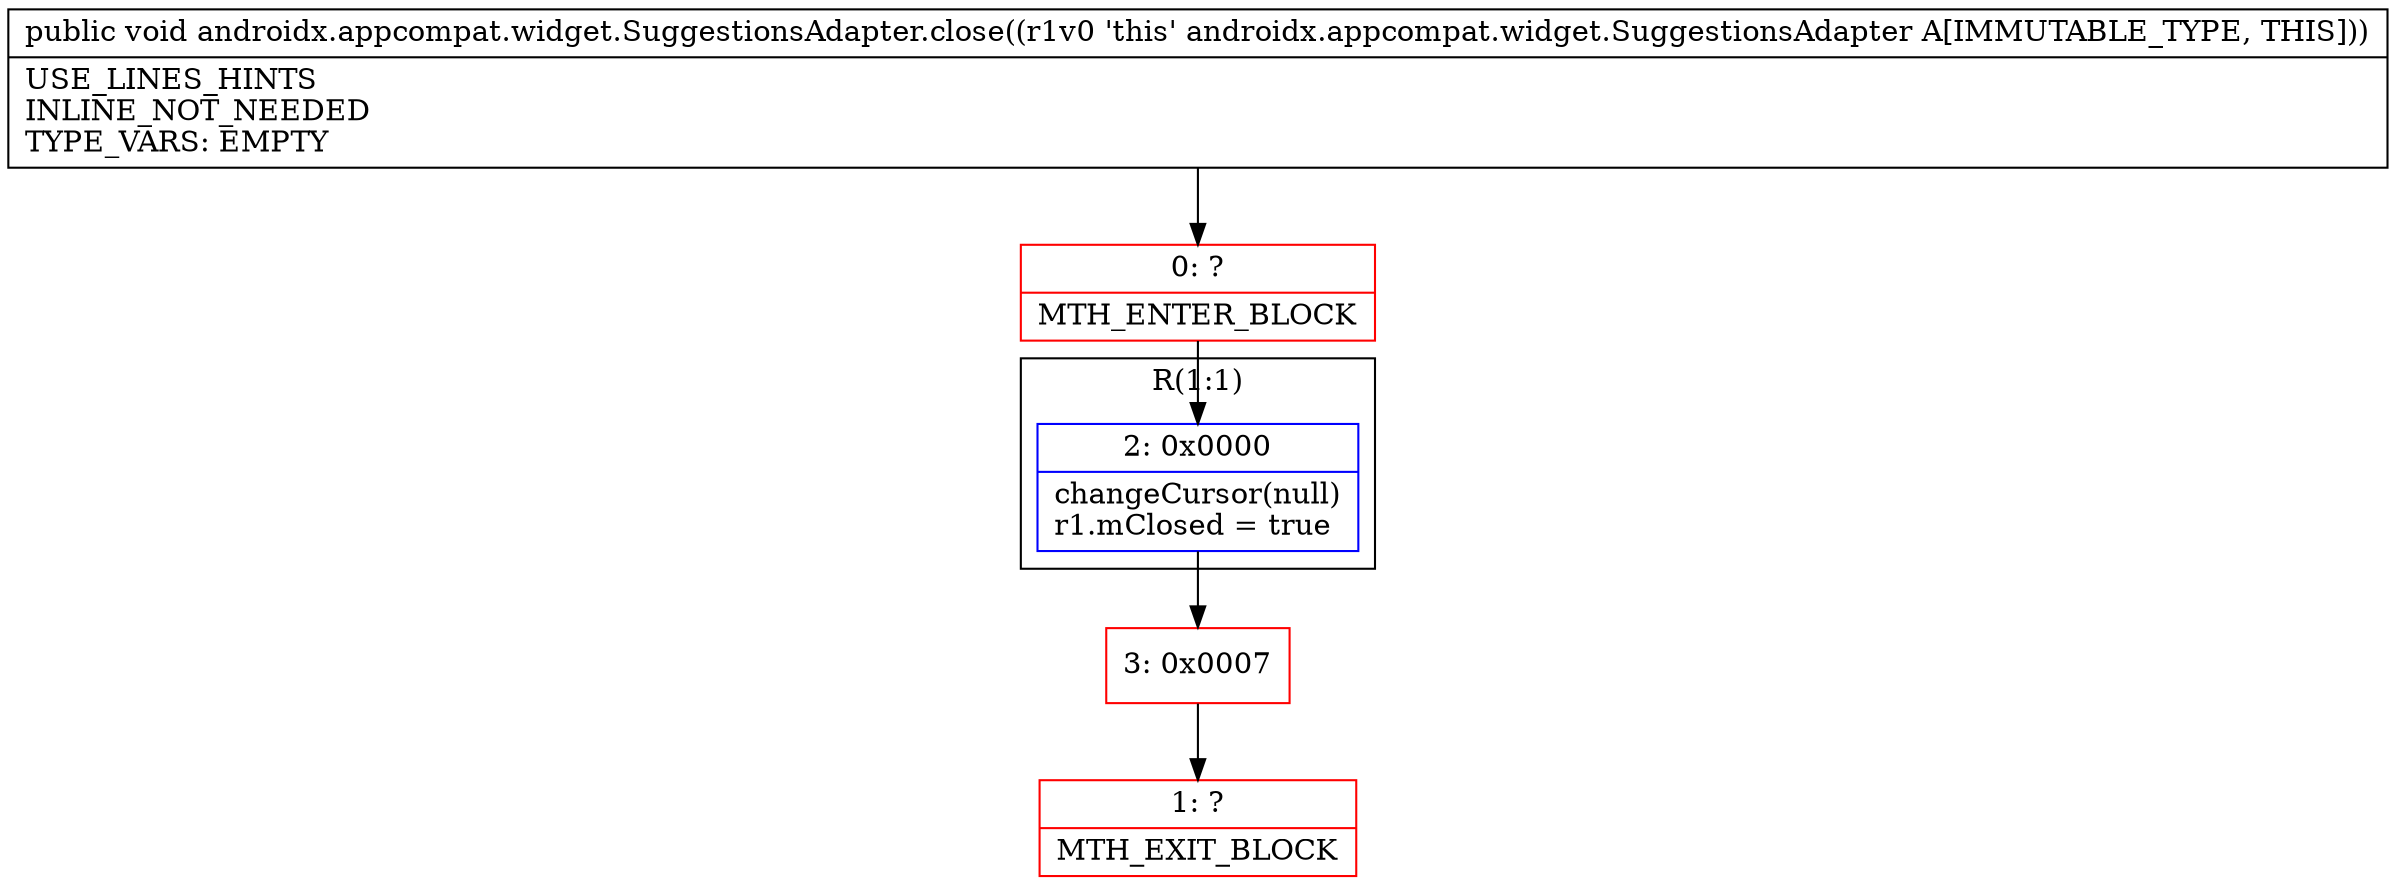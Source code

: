 digraph "CFG forandroidx.appcompat.widget.SuggestionsAdapter.close()V" {
subgraph cluster_Region_1305151740 {
label = "R(1:1)";
node [shape=record,color=blue];
Node_2 [shape=record,label="{2\:\ 0x0000|changeCursor(null)\lr1.mClosed = true\l}"];
}
Node_0 [shape=record,color=red,label="{0\:\ ?|MTH_ENTER_BLOCK\l}"];
Node_3 [shape=record,color=red,label="{3\:\ 0x0007}"];
Node_1 [shape=record,color=red,label="{1\:\ ?|MTH_EXIT_BLOCK\l}"];
MethodNode[shape=record,label="{public void androidx.appcompat.widget.SuggestionsAdapter.close((r1v0 'this' androidx.appcompat.widget.SuggestionsAdapter A[IMMUTABLE_TYPE, THIS]))  | USE_LINES_HINTS\lINLINE_NOT_NEEDED\lTYPE_VARS: EMPTY\l}"];
MethodNode -> Node_0;Node_2 -> Node_3;
Node_0 -> Node_2;
Node_3 -> Node_1;
}

